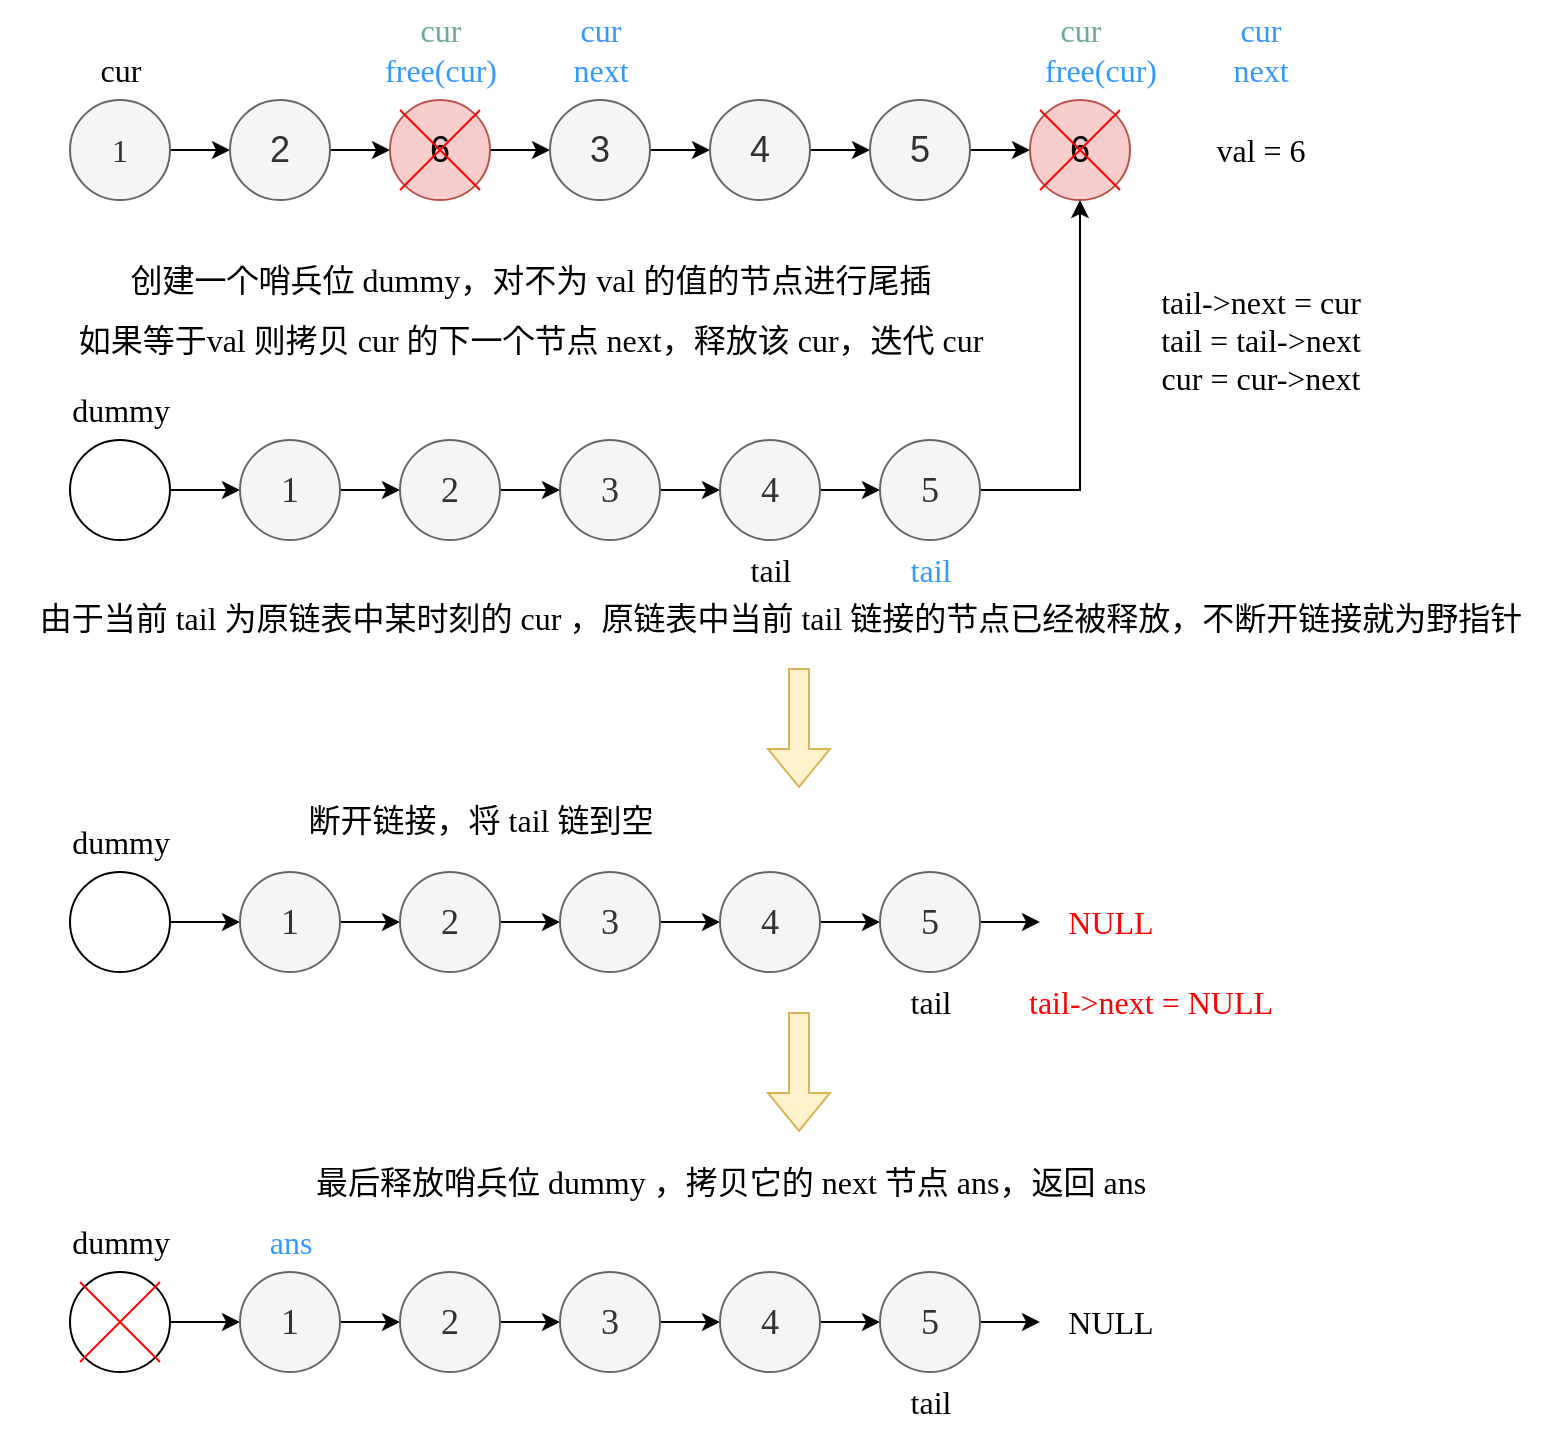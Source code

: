 <mxfile version="20.2.3" type="device"><diagram id="42UCu2_FDZC3Tmewu6PJ" name="第 1 页"><mxGraphModel dx="1038" dy="649" grid="1" gridSize="10" guides="1" tooltips="1" connect="1" arrows="1" fold="1" page="1" pageScale="1" pageWidth="2000" pageHeight="5000" math="0" shadow="0"><root><mxCell id="0"/><mxCell id="1" parent="0"/><mxCell id="LT5RE0dypSoId8YFXWaY-9" style="edgeStyle=orthogonalEdgeStyle;rounded=0;orthogonalLoop=1;jettySize=auto;html=1;entryX=0;entryY=0.5;entryDx=0;entryDy=0;fontFamily=Comic Sans MS;fontSize=16;" edge="1" parent="1" source="LT5RE0dypSoId8YFXWaY-1" target="LT5RE0dypSoId8YFXWaY-2"><mxGeometry relative="1" as="geometry"/></mxCell><mxCell id="LT5RE0dypSoId8YFXWaY-1" value="&lt;font style=&quot;font-size: 16px;&quot; face=&quot;Comic Sans MS&quot;&gt;1&lt;/font&gt;" style="ellipse;whiteSpace=wrap;html=1;aspect=fixed;fontSize=18;fillColor=#f5f5f5;fontColor=#333333;strokeColor=#666666;" vertex="1" parent="1"><mxGeometry x="200" y="260" width="50" height="50" as="geometry"/></mxCell><mxCell id="LT5RE0dypSoId8YFXWaY-10" style="edgeStyle=orthogonalEdgeStyle;rounded=0;orthogonalLoop=1;jettySize=auto;html=1;entryX=0;entryY=0.5;entryDx=0;entryDy=0;fontFamily=Comic Sans MS;fontSize=16;" edge="1" parent="1" source="LT5RE0dypSoId8YFXWaY-2" target="LT5RE0dypSoId8YFXWaY-3"><mxGeometry relative="1" as="geometry"/></mxCell><mxCell id="LT5RE0dypSoId8YFXWaY-2" value="2" style="ellipse;whiteSpace=wrap;html=1;aspect=fixed;fontSize=18;fillColor=#f5f5f5;fontColor=#333333;strokeColor=#666666;" vertex="1" parent="1"><mxGeometry x="280" y="260" width="50" height="50" as="geometry"/></mxCell><mxCell id="LT5RE0dypSoId8YFXWaY-11" style="edgeStyle=orthogonalEdgeStyle;rounded=0;orthogonalLoop=1;jettySize=auto;html=1;entryX=0;entryY=0.5;entryDx=0;entryDy=0;fontFamily=Comic Sans MS;fontSize=16;" edge="1" parent="1" source="LT5RE0dypSoId8YFXWaY-3" target="LT5RE0dypSoId8YFXWaY-4"><mxGeometry relative="1" as="geometry"/></mxCell><mxCell id="LT5RE0dypSoId8YFXWaY-3" value="6" style="ellipse;whiteSpace=wrap;html=1;aspect=fixed;fontSize=18;fillColor=#f8cecc;strokeColor=#b85450;" vertex="1" parent="1"><mxGeometry x="360" y="260" width="50" height="50" as="geometry"/></mxCell><mxCell id="LT5RE0dypSoId8YFXWaY-12" style="edgeStyle=orthogonalEdgeStyle;rounded=0;orthogonalLoop=1;jettySize=auto;html=1;entryX=0;entryY=0.5;entryDx=0;entryDy=0;fontFamily=Comic Sans MS;fontSize=16;" edge="1" parent="1" source="LT5RE0dypSoId8YFXWaY-4" target="LT5RE0dypSoId8YFXWaY-5"><mxGeometry relative="1" as="geometry"/></mxCell><mxCell id="LT5RE0dypSoId8YFXWaY-4" value="3" style="ellipse;whiteSpace=wrap;html=1;aspect=fixed;fontSize=18;fillColor=#f5f5f5;fontColor=#333333;strokeColor=#666666;" vertex="1" parent="1"><mxGeometry x="440" y="260" width="50" height="50" as="geometry"/></mxCell><mxCell id="LT5RE0dypSoId8YFXWaY-13" style="edgeStyle=orthogonalEdgeStyle;rounded=0;orthogonalLoop=1;jettySize=auto;html=1;entryX=0;entryY=0.5;entryDx=0;entryDy=0;fontFamily=Comic Sans MS;fontSize=16;" edge="1" parent="1" source="LT5RE0dypSoId8YFXWaY-5" target="LT5RE0dypSoId8YFXWaY-6"><mxGeometry relative="1" as="geometry"/></mxCell><mxCell id="LT5RE0dypSoId8YFXWaY-5" value="4" style="ellipse;whiteSpace=wrap;html=1;aspect=fixed;fontSize=18;fillColor=#f5f5f5;fontColor=#333333;strokeColor=#666666;" vertex="1" parent="1"><mxGeometry x="520" y="260" width="50" height="50" as="geometry"/></mxCell><mxCell id="LT5RE0dypSoId8YFXWaY-15" style="edgeStyle=orthogonalEdgeStyle;rounded=0;orthogonalLoop=1;jettySize=auto;html=1;entryX=0;entryY=0.5;entryDx=0;entryDy=0;fontFamily=Comic Sans MS;fontSize=16;" edge="1" parent="1" source="LT5RE0dypSoId8YFXWaY-6" target="LT5RE0dypSoId8YFXWaY-7"><mxGeometry relative="1" as="geometry"/></mxCell><mxCell id="LT5RE0dypSoId8YFXWaY-6" value="5" style="ellipse;whiteSpace=wrap;html=1;aspect=fixed;fontSize=18;fillColor=#f5f5f5;fontColor=#333333;strokeColor=#666666;" vertex="1" parent="1"><mxGeometry x="600" y="260" width="50" height="50" as="geometry"/></mxCell><mxCell id="LT5RE0dypSoId8YFXWaY-7" value="6" style="ellipse;whiteSpace=wrap;html=1;aspect=fixed;fontSize=18;fillColor=#f8cecc;strokeColor=#b85450;" vertex="1" parent="1"><mxGeometry x="680" y="260" width="50" height="50" as="geometry"/></mxCell><mxCell id="LT5RE0dypSoId8YFXWaY-16" value="创建一个哨兵位 dummy，对不为 val 的值的节点进行尾插" style="text;html=1;align=center;verticalAlign=middle;resizable=0;points=[];autosize=1;strokeColor=none;fillColor=none;fontSize=16;fontFamily=Comic Sans MS;" vertex="1" parent="1"><mxGeometry x="215" y="335" width="430" height="30" as="geometry"/></mxCell><mxCell id="LT5RE0dypSoId8YFXWaY-17" value="val = 6" style="text;html=1;align=center;verticalAlign=middle;resizable=0;points=[];autosize=1;strokeColor=none;fillColor=none;fontSize=16;fontFamily=Comic Sans MS;" vertex="1" parent="1"><mxGeometry x="760" y="270" width="70" height="30" as="geometry"/></mxCell><mxCell id="LT5RE0dypSoId8YFXWaY-22" value="" style="edgeStyle=orthogonalEdgeStyle;rounded=0;orthogonalLoop=1;jettySize=auto;html=1;fontFamily=Comic Sans MS;fontSize=16;" edge="1" parent="1" source="LT5RE0dypSoId8YFXWaY-18" target="LT5RE0dypSoId8YFXWaY-21"><mxGeometry relative="1" as="geometry"/></mxCell><mxCell id="LT5RE0dypSoId8YFXWaY-18" value="" style="ellipse;whiteSpace=wrap;html=1;aspect=fixed;fontSize=18;fontFamily=Comic Sans MS;" vertex="1" parent="1"><mxGeometry x="200" y="430" width="50" height="50" as="geometry"/></mxCell><mxCell id="LT5RE0dypSoId8YFXWaY-19" value="dummy" style="text;html=1;align=center;verticalAlign=middle;resizable=0;points=[];autosize=1;strokeColor=none;fillColor=none;fontSize=16;fontFamily=Comic Sans MS;" vertex="1" parent="1"><mxGeometry x="190" y="400" width="70" height="30" as="geometry"/></mxCell><mxCell id="LT5RE0dypSoId8YFXWaY-20" value="cur" style="text;html=1;align=center;verticalAlign=middle;resizable=0;points=[];autosize=1;strokeColor=none;fillColor=none;fontSize=16;fontFamily=Comic Sans MS;" vertex="1" parent="1"><mxGeometry x="200" y="230" width="50" height="30" as="geometry"/></mxCell><mxCell id="LT5RE0dypSoId8YFXWaY-24" value="" style="edgeStyle=orthogonalEdgeStyle;rounded=0;orthogonalLoop=1;jettySize=auto;html=1;fontFamily=Comic Sans MS;fontSize=16;" edge="1" parent="1" source="LT5RE0dypSoId8YFXWaY-21" target="LT5RE0dypSoId8YFXWaY-23"><mxGeometry relative="1" as="geometry"/></mxCell><mxCell id="LT5RE0dypSoId8YFXWaY-21" value="1" style="ellipse;whiteSpace=wrap;html=1;aspect=fixed;fontSize=18;fontFamily=Comic Sans MS;fillColor=#f5f5f5;fontColor=#333333;strokeColor=#666666;" vertex="1" parent="1"><mxGeometry x="285" y="430" width="50" height="50" as="geometry"/></mxCell><mxCell id="LT5RE0dypSoId8YFXWaY-29" value="" style="edgeStyle=orthogonalEdgeStyle;rounded=0;orthogonalLoop=1;jettySize=auto;html=1;fontFamily=Comic Sans MS;fontSize=16;" edge="1" parent="1" source="LT5RE0dypSoId8YFXWaY-23" target="LT5RE0dypSoId8YFXWaY-26"><mxGeometry relative="1" as="geometry"/></mxCell><mxCell id="LT5RE0dypSoId8YFXWaY-23" value="2" style="ellipse;whiteSpace=wrap;html=1;aspect=fixed;fontSize=18;fontFamily=Comic Sans MS;fillColor=#f5f5f5;fontColor=#333333;strokeColor=#666666;" vertex="1" parent="1"><mxGeometry x="365" y="430" width="50" height="50" as="geometry"/></mxCell><mxCell id="LT5RE0dypSoId8YFXWaY-25" value="如果等于val 则拷贝 cur 的下一个节点 next，释放该 cur，迭代 cur" style="text;html=1;align=center;verticalAlign=middle;resizable=0;points=[];autosize=1;strokeColor=none;fillColor=none;fontSize=16;fontFamily=Comic Sans MS;" vertex="1" parent="1"><mxGeometry x="180" y="365" width="500" height="30" as="geometry"/></mxCell><mxCell id="LT5RE0dypSoId8YFXWaY-31" value="" style="edgeStyle=orthogonalEdgeStyle;rounded=0;orthogonalLoop=1;jettySize=auto;html=1;fontFamily=Comic Sans MS;fontSize=16;" edge="1" parent="1" source="LT5RE0dypSoId8YFXWaY-26" target="LT5RE0dypSoId8YFXWaY-30"><mxGeometry relative="1" as="geometry"/></mxCell><mxCell id="LT5RE0dypSoId8YFXWaY-26" value="3" style="ellipse;whiteSpace=wrap;html=1;aspect=fixed;fontSize=18;fontFamily=Comic Sans MS;fillColor=#f5f5f5;fontColor=#333333;strokeColor=#666666;" vertex="1" parent="1"><mxGeometry x="445" y="430" width="50" height="50" as="geometry"/></mxCell><mxCell id="LT5RE0dypSoId8YFXWaY-27" value="" style="endArrow=none;html=1;rounded=0;fontFamily=Comic Sans MS;fontSize=16;entryX=1;entryY=0;entryDx=0;entryDy=0;strokeColor=#FF0000;" edge="1" parent="1"><mxGeometry width="50" height="50" relative="1" as="geometry"><mxPoint x="365" y="305" as="sourcePoint"/><mxPoint x="405" y="265" as="targetPoint"/></mxGeometry></mxCell><mxCell id="LT5RE0dypSoId8YFXWaY-28" value="" style="endArrow=none;html=1;rounded=0;fontFamily=Comic Sans MS;fontSize=16;strokeColor=#FF0000;" edge="1" parent="1"><mxGeometry width="50" height="50" relative="1" as="geometry"><mxPoint x="365" y="265" as="sourcePoint"/><mxPoint x="405" y="305" as="targetPoint"/></mxGeometry></mxCell><mxCell id="LT5RE0dypSoId8YFXWaY-33" value="" style="edgeStyle=orthogonalEdgeStyle;rounded=0;orthogonalLoop=1;jettySize=auto;html=1;fontFamily=Comic Sans MS;fontSize=16;" edge="1" parent="1" source="LT5RE0dypSoId8YFXWaY-30" target="LT5RE0dypSoId8YFXWaY-32"><mxGeometry relative="1" as="geometry"/></mxCell><mxCell id="LT5RE0dypSoId8YFXWaY-30" value="4" style="ellipse;whiteSpace=wrap;html=1;aspect=fixed;fontSize=18;fontFamily=Comic Sans MS;fillColor=#f5f5f5;fontColor=#333333;strokeColor=#666666;" vertex="1" parent="1"><mxGeometry x="525" y="430" width="50" height="50" as="geometry"/></mxCell><mxCell id="LT5RE0dypSoId8YFXWaY-40" style="edgeStyle=orthogonalEdgeStyle;rounded=0;orthogonalLoop=1;jettySize=auto;html=1;entryX=0.5;entryY=1;entryDx=0;entryDy=0;fontFamily=Comic Sans MS;fontSize=16;" edge="1" parent="1" source="LT5RE0dypSoId8YFXWaY-32" target="LT5RE0dypSoId8YFXWaY-7"><mxGeometry relative="1" as="geometry"/></mxCell><mxCell id="LT5RE0dypSoId8YFXWaY-32" value="5" style="ellipse;whiteSpace=wrap;html=1;aspect=fixed;fontSize=18;fontFamily=Comic Sans MS;fillColor=#f5f5f5;fontColor=#333333;strokeColor=#666666;" vertex="1" parent="1"><mxGeometry x="605" y="430" width="50" height="50" as="geometry"/></mxCell><mxCell id="LT5RE0dypSoId8YFXWaY-34" value="" style="endArrow=none;html=1;rounded=0;fontFamily=Comic Sans MS;fontSize=16;entryX=1;entryY=0;entryDx=0;entryDy=0;strokeColor=#FF0000;" edge="1" parent="1"><mxGeometry width="50" height="50" relative="1" as="geometry"><mxPoint x="685" y="305" as="sourcePoint"/><mxPoint x="725" y="265" as="targetPoint"/></mxGeometry></mxCell><mxCell id="LT5RE0dypSoId8YFXWaY-35" value="" style="endArrow=none;html=1;rounded=0;fontFamily=Comic Sans MS;fontSize=16;strokeColor=#FF0000;" edge="1" parent="1"><mxGeometry width="50" height="50" relative="1" as="geometry"><mxPoint x="685" y="265" as="sourcePoint"/><mxPoint x="725" y="305" as="targetPoint"/></mxGeometry></mxCell><mxCell id="LT5RE0dypSoId8YFXWaY-39" value="tail" style="text;html=1;align=center;verticalAlign=middle;resizable=0;points=[];autosize=1;strokeColor=none;fillColor=none;fontSize=16;fontFamily=Comic Sans MS;" vertex="1" parent="1"><mxGeometry x="525" y="480" width="50" height="30" as="geometry"/></mxCell><mxCell id="LT5RE0dypSoId8YFXWaY-41" value="由于当前 tail 为原链表中某时刻的 cur ，原链表中当前 tail 链接的节点已经被释放，不断开链接就为野指针" style="text;html=1;align=center;verticalAlign=middle;resizable=0;points=[];autosize=1;strokeColor=none;fillColor=none;fontSize=16;fontFamily=Comic Sans MS;" vertex="1" parent="1"><mxGeometry x="165" y="504" width="780" height="30" as="geometry"/></mxCell><mxCell id="LT5RE0dypSoId8YFXWaY-42" value="free(cur)" style="text;html=1;align=center;verticalAlign=middle;resizable=0;points=[];autosize=1;strokeColor=none;fillColor=none;fontSize=16;fontFamily=Comic Sans MS;fontColor=#3399FF;" vertex="1" parent="1"><mxGeometry x="340" y="230" width="90" height="30" as="geometry"/></mxCell><mxCell id="LT5RE0dypSoId8YFXWaY-43" value="next" style="text;html=1;align=center;verticalAlign=middle;resizable=0;points=[];autosize=1;strokeColor=none;fillColor=none;fontSize=16;fontFamily=Comic Sans MS;fontColor=#3399FF;" vertex="1" parent="1"><mxGeometry x="435" y="230" width="60" height="30" as="geometry"/></mxCell><mxCell id="LT5RE0dypSoId8YFXWaY-44" value="cur" style="text;html=1;align=center;verticalAlign=middle;resizable=0;points=[];autosize=1;strokeColor=none;fillColor=none;fontSize=16;fontFamily=Comic Sans MS;fontColor=#3399FF;" vertex="1" parent="1"><mxGeometry x="440" y="210" width="50" height="30" as="geometry"/></mxCell><mxCell id="LT5RE0dypSoId8YFXWaY-45" value="free(cur)" style="text;html=1;align=center;verticalAlign=middle;resizable=0;points=[];autosize=1;strokeColor=none;fillColor=none;fontSize=16;fontFamily=Comic Sans MS;fontColor=#3399FF;" vertex="1" parent="1"><mxGeometry x="670" y="230" width="90" height="30" as="geometry"/></mxCell><mxCell id="LT5RE0dypSoId8YFXWaY-46" value="next" style="text;html=1;align=center;verticalAlign=middle;resizable=0;points=[];autosize=1;strokeColor=none;fillColor=none;fontSize=16;fontFamily=Comic Sans MS;fontColor=#3399FF;" vertex="1" parent="1"><mxGeometry x="765" y="230" width="60" height="30" as="geometry"/></mxCell><mxCell id="LT5RE0dypSoId8YFXWaY-47" value="cur" style="text;html=1;align=center;verticalAlign=middle;resizable=0;points=[];autosize=1;strokeColor=none;fillColor=none;fontSize=16;fontFamily=Comic Sans MS;fontColor=#3399FF;" vertex="1" parent="1"><mxGeometry x="770" y="210" width="50" height="30" as="geometry"/></mxCell><mxCell id="LT5RE0dypSoId8YFXWaY-48" value="&lt;font color=&quot;#000000&quot;&gt;tail-&amp;gt;next = cur&lt;br&gt;tail = tail-&amp;gt;next&lt;br&gt;cur = cur-&amp;gt;next&lt;/font&gt;" style="text;html=1;align=center;verticalAlign=middle;resizable=0;points=[];autosize=1;strokeColor=none;fillColor=none;fontSize=16;fontFamily=Comic Sans MS;fontColor=#3399FF;" vertex="1" parent="1"><mxGeometry x="725" y="345" width="140" height="70" as="geometry"/></mxCell><mxCell id="LT5RE0dypSoId8YFXWaY-49" value="" style="edgeStyle=orthogonalEdgeStyle;rounded=0;orthogonalLoop=1;jettySize=auto;html=1;fontFamily=Comic Sans MS;fontSize=16;" edge="1" parent="1" source="LT5RE0dypSoId8YFXWaY-50" target="LT5RE0dypSoId8YFXWaY-53"><mxGeometry relative="1" as="geometry"/></mxCell><mxCell id="LT5RE0dypSoId8YFXWaY-50" value="" style="ellipse;whiteSpace=wrap;html=1;aspect=fixed;fontSize=18;fontFamily=Comic Sans MS;" vertex="1" parent="1"><mxGeometry x="200" y="646" width="50" height="50" as="geometry"/></mxCell><mxCell id="LT5RE0dypSoId8YFXWaY-51" value="dummy" style="text;html=1;align=center;verticalAlign=middle;resizable=0;points=[];autosize=1;strokeColor=none;fillColor=none;fontSize=16;fontFamily=Comic Sans MS;" vertex="1" parent="1"><mxGeometry x="190" y="616" width="70" height="30" as="geometry"/></mxCell><mxCell id="LT5RE0dypSoId8YFXWaY-52" value="" style="edgeStyle=orthogonalEdgeStyle;rounded=0;orthogonalLoop=1;jettySize=auto;html=1;fontFamily=Comic Sans MS;fontSize=16;" edge="1" parent="1" source="LT5RE0dypSoId8YFXWaY-53" target="LT5RE0dypSoId8YFXWaY-55"><mxGeometry relative="1" as="geometry"/></mxCell><mxCell id="LT5RE0dypSoId8YFXWaY-53" value="1" style="ellipse;whiteSpace=wrap;html=1;aspect=fixed;fontSize=18;fontFamily=Comic Sans MS;fillColor=#f5f5f5;fontColor=#333333;strokeColor=#666666;" vertex="1" parent="1"><mxGeometry x="285" y="646" width="50" height="50" as="geometry"/></mxCell><mxCell id="LT5RE0dypSoId8YFXWaY-54" value="" style="edgeStyle=orthogonalEdgeStyle;rounded=0;orthogonalLoop=1;jettySize=auto;html=1;fontFamily=Comic Sans MS;fontSize=16;" edge="1" parent="1" source="LT5RE0dypSoId8YFXWaY-55" target="LT5RE0dypSoId8YFXWaY-57"><mxGeometry relative="1" as="geometry"/></mxCell><mxCell id="LT5RE0dypSoId8YFXWaY-55" value="2" style="ellipse;whiteSpace=wrap;html=1;aspect=fixed;fontSize=18;fontFamily=Comic Sans MS;fillColor=#f5f5f5;fontColor=#333333;strokeColor=#666666;" vertex="1" parent="1"><mxGeometry x="365" y="646" width="50" height="50" as="geometry"/></mxCell><mxCell id="LT5RE0dypSoId8YFXWaY-56" value="" style="edgeStyle=orthogonalEdgeStyle;rounded=0;orthogonalLoop=1;jettySize=auto;html=1;fontFamily=Comic Sans MS;fontSize=16;" edge="1" parent="1" source="LT5RE0dypSoId8YFXWaY-57" target="LT5RE0dypSoId8YFXWaY-59"><mxGeometry relative="1" as="geometry"/></mxCell><mxCell id="LT5RE0dypSoId8YFXWaY-57" value="3" style="ellipse;whiteSpace=wrap;html=1;aspect=fixed;fontSize=18;fontFamily=Comic Sans MS;fillColor=#f5f5f5;fontColor=#333333;strokeColor=#666666;" vertex="1" parent="1"><mxGeometry x="445" y="646" width="50" height="50" as="geometry"/></mxCell><mxCell id="LT5RE0dypSoId8YFXWaY-58" value="" style="edgeStyle=orthogonalEdgeStyle;rounded=0;orthogonalLoop=1;jettySize=auto;html=1;fontFamily=Comic Sans MS;fontSize=16;" edge="1" parent="1" source="LT5RE0dypSoId8YFXWaY-59" target="LT5RE0dypSoId8YFXWaY-60"><mxGeometry relative="1" as="geometry"/></mxCell><mxCell id="LT5RE0dypSoId8YFXWaY-59" value="4" style="ellipse;whiteSpace=wrap;html=1;aspect=fixed;fontSize=18;fontFamily=Comic Sans MS;fillColor=#f5f5f5;fontColor=#333333;strokeColor=#666666;" vertex="1" parent="1"><mxGeometry x="525" y="646" width="50" height="50" as="geometry"/></mxCell><mxCell id="LT5RE0dypSoId8YFXWaY-63" value="" style="edgeStyle=orthogonalEdgeStyle;rounded=0;orthogonalLoop=1;jettySize=auto;html=1;fontFamily=Comic Sans MS;fontSize=16;fontColor=#000000;" edge="1" parent="1" source="LT5RE0dypSoId8YFXWaY-60" target="LT5RE0dypSoId8YFXWaY-62"><mxGeometry relative="1" as="geometry"/></mxCell><mxCell id="LT5RE0dypSoId8YFXWaY-60" value="5" style="ellipse;whiteSpace=wrap;html=1;aspect=fixed;fontSize=18;fontFamily=Comic Sans MS;fillColor=#f5f5f5;fontColor=#333333;strokeColor=#666666;" vertex="1" parent="1"><mxGeometry x="605" y="646" width="50" height="50" as="geometry"/></mxCell><mxCell id="LT5RE0dypSoId8YFXWaY-61" value="tail" style="text;html=1;align=center;verticalAlign=middle;resizable=0;points=[];autosize=1;strokeColor=none;fillColor=none;fontSize=16;fontFamily=Comic Sans MS;" vertex="1" parent="1"><mxGeometry x="605" y="696" width="50" height="30" as="geometry"/></mxCell><mxCell id="LT5RE0dypSoId8YFXWaY-62" value="&lt;font color=&quot;#ff0000&quot;&gt;NULL&lt;/font&gt;" style="text;html=1;align=center;verticalAlign=middle;resizable=0;points=[];autosize=1;strokeColor=none;fillColor=none;fontSize=16;fontFamily=Comic Sans MS;fontColor=#000000;" vertex="1" parent="1"><mxGeometry x="685" y="656" width="70" height="30" as="geometry"/></mxCell><mxCell id="LT5RE0dypSoId8YFXWaY-64" value="" style="shape=flexArrow;endArrow=classic;html=1;rounded=0;fontFamily=Comic Sans MS;fontSize=16;fontColor=#000000;fillColor=#fff2cc;strokeColor=#d6b656;" edge="1" parent="1"><mxGeometry width="50" height="50" relative="1" as="geometry"><mxPoint x="564.5" y="544" as="sourcePoint"/><mxPoint x="564.5" y="604" as="targetPoint"/></mxGeometry></mxCell><mxCell id="LT5RE0dypSoId8YFXWaY-65" value="&lt;font color=&quot;#ff0000&quot;&gt;tail-&amp;gt;next = NULL&lt;/font&gt;" style="text;html=1;align=center;verticalAlign=middle;resizable=0;points=[];autosize=1;strokeColor=none;fillColor=none;fontSize=16;fontFamily=Comic Sans MS;fontColor=#000000;" vertex="1" parent="1"><mxGeometry x="665" y="696" width="150" height="30" as="geometry"/></mxCell><mxCell id="LT5RE0dypSoId8YFXWaY-67" value="&lt;font color=&quot;#000000&quot;&gt;最后释放哨兵位 dummy ，拷贝它的 next 节点 ans，返回 ans&lt;/font&gt;" style="text;html=1;align=center;verticalAlign=middle;resizable=0;points=[];autosize=1;strokeColor=none;fillColor=none;fontSize=16;fontFamily=Comic Sans MS;fontColor=#FF0000;" vertex="1" parent="1"><mxGeometry x="300" y="786" width="460" height="30" as="geometry"/></mxCell><mxCell id="LT5RE0dypSoId8YFXWaY-68" value="" style="edgeStyle=orthogonalEdgeStyle;rounded=0;orthogonalLoop=1;jettySize=auto;html=1;fontFamily=Comic Sans MS;fontSize=16;" edge="1" parent="1" source="LT5RE0dypSoId8YFXWaY-69" target="LT5RE0dypSoId8YFXWaY-72"><mxGeometry relative="1" as="geometry"/></mxCell><mxCell id="LT5RE0dypSoId8YFXWaY-69" value="" style="ellipse;whiteSpace=wrap;html=1;aspect=fixed;fontSize=18;fontFamily=Comic Sans MS;" vertex="1" parent="1"><mxGeometry x="200" y="846" width="50" height="50" as="geometry"/></mxCell><mxCell id="LT5RE0dypSoId8YFXWaY-70" value="dummy" style="text;html=1;align=center;verticalAlign=middle;resizable=0;points=[];autosize=1;strokeColor=none;fillColor=none;fontSize=16;fontFamily=Comic Sans MS;" vertex="1" parent="1"><mxGeometry x="190" y="816" width="70" height="30" as="geometry"/></mxCell><mxCell id="LT5RE0dypSoId8YFXWaY-71" value="" style="edgeStyle=orthogonalEdgeStyle;rounded=0;orthogonalLoop=1;jettySize=auto;html=1;fontFamily=Comic Sans MS;fontSize=16;" edge="1" parent="1" source="LT5RE0dypSoId8YFXWaY-72" target="LT5RE0dypSoId8YFXWaY-74"><mxGeometry relative="1" as="geometry"/></mxCell><mxCell id="LT5RE0dypSoId8YFXWaY-72" value="1" style="ellipse;whiteSpace=wrap;html=1;aspect=fixed;fontSize=18;fontFamily=Comic Sans MS;fillColor=#f5f5f5;fontColor=#333333;strokeColor=#666666;" vertex="1" parent="1"><mxGeometry x="285" y="846" width="50" height="50" as="geometry"/></mxCell><mxCell id="LT5RE0dypSoId8YFXWaY-73" value="" style="edgeStyle=orthogonalEdgeStyle;rounded=0;orthogonalLoop=1;jettySize=auto;html=1;fontFamily=Comic Sans MS;fontSize=16;" edge="1" parent="1" source="LT5RE0dypSoId8YFXWaY-74" target="LT5RE0dypSoId8YFXWaY-76"><mxGeometry relative="1" as="geometry"/></mxCell><mxCell id="LT5RE0dypSoId8YFXWaY-74" value="2" style="ellipse;whiteSpace=wrap;html=1;aspect=fixed;fontSize=18;fontFamily=Comic Sans MS;fillColor=#f5f5f5;fontColor=#333333;strokeColor=#666666;" vertex="1" parent="1"><mxGeometry x="365" y="846" width="50" height="50" as="geometry"/></mxCell><mxCell id="LT5RE0dypSoId8YFXWaY-75" value="" style="edgeStyle=orthogonalEdgeStyle;rounded=0;orthogonalLoop=1;jettySize=auto;html=1;fontFamily=Comic Sans MS;fontSize=16;" edge="1" parent="1" source="LT5RE0dypSoId8YFXWaY-76" target="LT5RE0dypSoId8YFXWaY-78"><mxGeometry relative="1" as="geometry"/></mxCell><mxCell id="LT5RE0dypSoId8YFXWaY-76" value="3" style="ellipse;whiteSpace=wrap;html=1;aspect=fixed;fontSize=18;fontFamily=Comic Sans MS;fillColor=#f5f5f5;fontColor=#333333;strokeColor=#666666;" vertex="1" parent="1"><mxGeometry x="445" y="846" width="50" height="50" as="geometry"/></mxCell><mxCell id="LT5RE0dypSoId8YFXWaY-77" value="" style="edgeStyle=orthogonalEdgeStyle;rounded=0;orthogonalLoop=1;jettySize=auto;html=1;fontFamily=Comic Sans MS;fontSize=16;" edge="1" parent="1" source="LT5RE0dypSoId8YFXWaY-78" target="LT5RE0dypSoId8YFXWaY-80"><mxGeometry relative="1" as="geometry"/></mxCell><mxCell id="LT5RE0dypSoId8YFXWaY-78" value="4" style="ellipse;whiteSpace=wrap;html=1;aspect=fixed;fontSize=18;fontFamily=Comic Sans MS;fillColor=#f5f5f5;fontColor=#333333;strokeColor=#666666;" vertex="1" parent="1"><mxGeometry x="525" y="846" width="50" height="50" as="geometry"/></mxCell><mxCell id="LT5RE0dypSoId8YFXWaY-79" value="" style="edgeStyle=orthogonalEdgeStyle;rounded=0;orthogonalLoop=1;jettySize=auto;html=1;fontFamily=Comic Sans MS;fontSize=16;fontColor=#000000;" edge="1" parent="1" source="LT5RE0dypSoId8YFXWaY-80" target="LT5RE0dypSoId8YFXWaY-82"><mxGeometry relative="1" as="geometry"/></mxCell><mxCell id="LT5RE0dypSoId8YFXWaY-80" value="5" style="ellipse;whiteSpace=wrap;html=1;aspect=fixed;fontSize=18;fontFamily=Comic Sans MS;fillColor=#f5f5f5;fontColor=#333333;strokeColor=#666666;" vertex="1" parent="1"><mxGeometry x="605" y="846" width="50" height="50" as="geometry"/></mxCell><mxCell id="LT5RE0dypSoId8YFXWaY-81" value="tail" style="text;html=1;align=center;verticalAlign=middle;resizable=0;points=[];autosize=1;strokeColor=none;fillColor=none;fontSize=16;fontFamily=Comic Sans MS;" vertex="1" parent="1"><mxGeometry x="605" y="896" width="50" height="30" as="geometry"/></mxCell><mxCell id="LT5RE0dypSoId8YFXWaY-82" value="NULL" style="text;html=1;align=center;verticalAlign=middle;resizable=0;points=[];autosize=1;strokeColor=none;fillColor=none;fontSize=16;fontFamily=Comic Sans MS;fontColor=#000000;" vertex="1" parent="1"><mxGeometry x="685" y="856" width="70" height="30" as="geometry"/></mxCell><mxCell id="LT5RE0dypSoId8YFXWaY-84" value="" style="endArrow=none;html=1;rounded=0;fontFamily=Comic Sans MS;fontSize=16;entryX=1;entryY=0;entryDx=0;entryDy=0;strokeColor=#FF0000;fontColor=#000000;" edge="1" parent="1"><mxGeometry width="50" height="50" relative="1" as="geometry"><mxPoint x="205" y="891" as="sourcePoint"/><mxPoint x="245" y="851" as="targetPoint"/></mxGeometry></mxCell><mxCell id="LT5RE0dypSoId8YFXWaY-85" value="" style="endArrow=none;html=1;rounded=0;fontFamily=Comic Sans MS;fontSize=16;strokeColor=#FF0000;fontColor=#000000;" edge="1" parent="1"><mxGeometry width="50" height="50" relative="1" as="geometry"><mxPoint x="205" y="851" as="sourcePoint"/><mxPoint x="245" y="891" as="targetPoint"/></mxGeometry></mxCell><mxCell id="LT5RE0dypSoId8YFXWaY-86" value="&lt;font color=&quot;#3399ff&quot;&gt;ans&lt;/font&gt;" style="text;html=1;align=center;verticalAlign=middle;resizable=0;points=[];autosize=1;strokeColor=none;fillColor=none;fontSize=16;fontFamily=Comic Sans MS;fontColor=#000000;" vertex="1" parent="1"><mxGeometry x="285" y="816" width="50" height="30" as="geometry"/></mxCell><mxCell id="LT5RE0dypSoId8YFXWaY-87" value="" style="shape=flexArrow;endArrow=classic;html=1;rounded=0;fontFamily=Comic Sans MS;fontSize=16;fontColor=#000000;fillColor=#fff2cc;strokeColor=#d6b656;" edge="1" parent="1"><mxGeometry width="50" height="50" relative="1" as="geometry"><mxPoint x="564.5" y="716" as="sourcePoint"/><mxPoint x="564.5" y="776" as="targetPoint"/></mxGeometry></mxCell><mxCell id="LT5RE0dypSoId8YFXWaY-89" value="&lt;font color=&quot;#67ab9f&quot;&gt;cur&lt;/font&gt;" style="text;html=1;align=center;verticalAlign=middle;resizable=0;points=[];autosize=1;strokeColor=none;fillColor=none;fontSize=16;fontFamily=Comic Sans MS;fontColor=#000000;" vertex="1" parent="1"><mxGeometry x="360" y="210" width="50" height="30" as="geometry"/></mxCell><mxCell id="LT5RE0dypSoId8YFXWaY-90" value="&lt;font color=&quot;#67ab9f&quot;&gt;cur&lt;/font&gt;" style="text;html=1;align=center;verticalAlign=middle;resizable=0;points=[];autosize=1;strokeColor=none;fillColor=none;fontSize=16;fontFamily=Comic Sans MS;fontColor=#000000;" vertex="1" parent="1"><mxGeometry x="680" y="210" width="50" height="30" as="geometry"/></mxCell><mxCell id="LT5RE0dypSoId8YFXWaY-91" value="&lt;font color=&quot;#000000&quot;&gt;断开链接，将 tail 链到空&lt;/font&gt;" style="text;html=1;align=center;verticalAlign=middle;resizable=0;points=[];autosize=1;strokeColor=none;fillColor=none;fontSize=16;fontFamily=Comic Sans MS;fontColor=#67AB9F;" vertex="1" parent="1"><mxGeometry x="305" y="605" width="200" height="30" as="geometry"/></mxCell><mxCell id="LT5RE0dypSoId8YFXWaY-92" value="&lt;font color=&quot;#3399ff&quot;&gt;tail&lt;/font&gt;" style="text;html=1;align=center;verticalAlign=middle;resizable=0;points=[];autosize=1;strokeColor=none;fillColor=none;fontSize=16;fontFamily=Comic Sans MS;fontColor=#FF0000;" vertex="1" parent="1"><mxGeometry x="605" y="480" width="50" height="30" as="geometry"/></mxCell></root></mxGraphModel></diagram></mxfile>